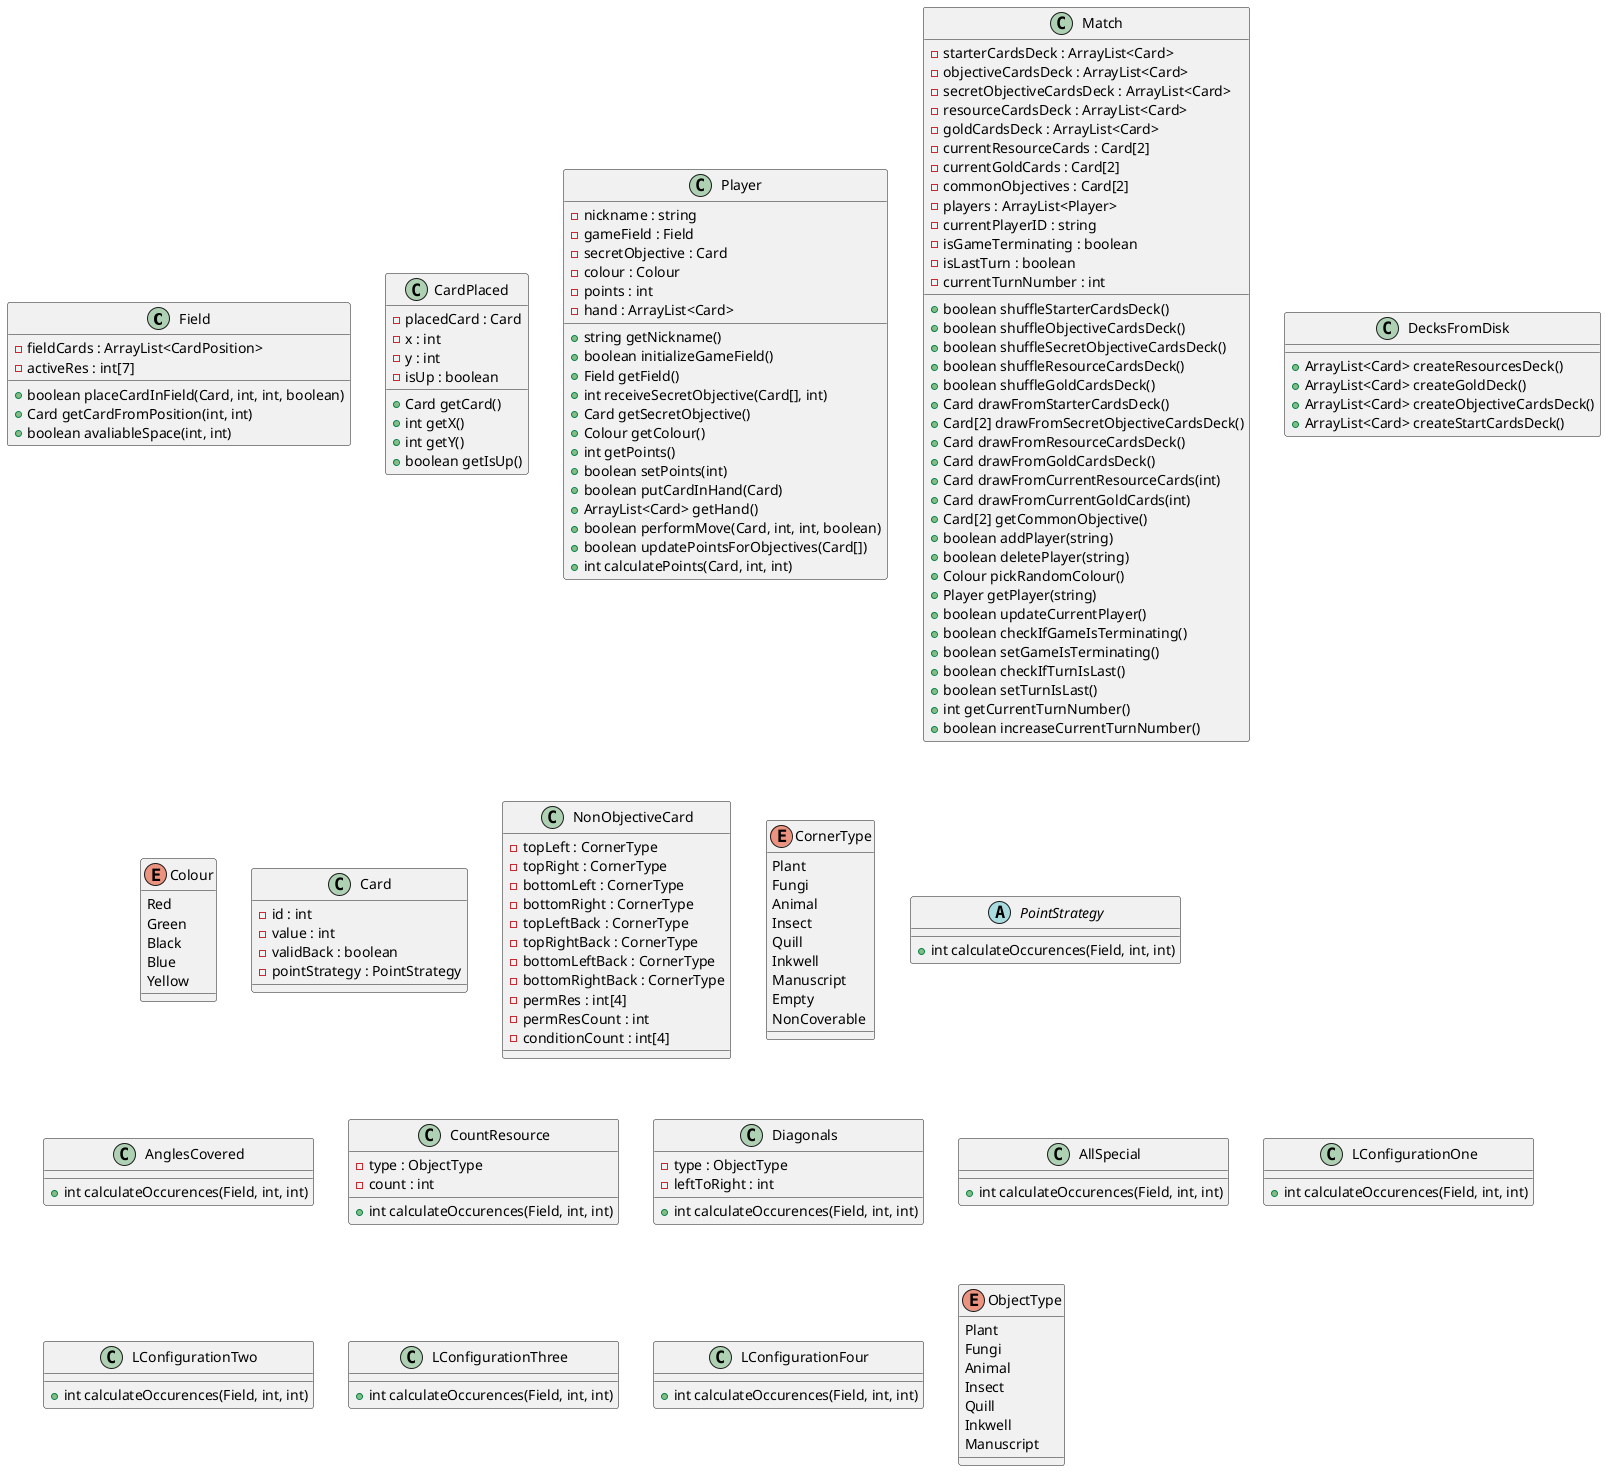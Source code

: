 @startuml

class Field {
    - fieldCards : ArrayList<CardPosition>
    - activeRes : int[7]
    + boolean placeCardInField(Card, int, int, boolean)
    + Card getCardFromPosition(int, int)
    + boolean avaliableSpace(int, int)
}

class CardPlaced {
    - placedCard : Card
    - x : int
    - y : int
    - isUp : boolean
    + Card getCard()
    + int getX()
    + int getY()
    + boolean getIsUp()
}

class Player {
    - nickname : string
    - gameField : Field
    - secretObjective : Card
    - colour : Colour
    - points : int
    - hand : ArrayList<Card>
    + string getNickname()
    + boolean initializeGameField()
    + Field getField()
    + int receiveSecretObjective(Card[], int)
    + Card getSecretObjective()
    + Colour getColour()
    + int getPoints()
    + boolean setPoints(int)
    + boolean putCardInHand(Card)
    + ArrayList<Card> getHand()
    + boolean performMove(Card, int, int, boolean)
    + boolean updatePointsForObjectives(Card[])
    + int calculatePoints(Card, int, int)
}

class Match {
    - starterCardsDeck : ArrayList<Card>
    - objectiveCardsDeck : ArrayList<Card>
    - secretObjectiveCardsDeck : ArrayList<Card>
    - resourceCardsDeck : ArrayList<Card>
    - goldCardsDeck : ArrayList<Card>
    - currentResourceCards : Card[2]
    - currentGoldCards : Card[2]
    - commonObjectives : Card[2]
    - players : ArrayList<Player>
    - currentPlayerID : string
    - isGameTerminating : boolean
    - isLastTurn : boolean
    - currentTurnNumber : int
    + boolean shuffleStarterCardsDeck()
    + boolean shuffleObjectiveCardsDeck()
    + boolean shuffleSecretObjectiveCardsDeck()
    + boolean shuffleResourceCardsDeck()
    + boolean shuffleGoldCardsDeck()
    + Card drawFromStarterCardsDeck()
    + Card[2] drawFromSecretObjectiveCardsDeck()
    + Card drawFromResourceCardsDeck()
    + Card drawFromGoldCardsDeck()
    + Card drawFromCurrentResourceCards(int)
    + Card drawFromCurrentGoldCards(int)
    + Card[2] getCommonObjective()
    + boolean addPlayer(string)
    + boolean deletePlayer(string)
    + Colour pickRandomColour()
    + Player getPlayer(string)
    + boolean updateCurrentPlayer()
    + boolean checkIfGameIsTerminating()
    + boolean setGameIsTerminating()
    + boolean checkIfTurnIsLast()
    + boolean setTurnIsLast()
    + int getCurrentTurnNumber()
    + boolean increaseCurrentTurnNumber()
}

class DecksFromDisk {
    + ArrayList<Card> createResourcesDeck()
    + ArrayList<Card> createGoldDeck()
    + ArrayList<Card> createObjectiveCardsDeck()
    + ArrayList<Card> createStartCardsDeck()
}

enum Colour {
    Red
    Green
    Black
    Blue
    Yellow
}

class Card {
    - id : int
    - value : int
    - validBack : boolean
    - pointStrategy : PointStrategy
}

class NonObjectiveCard {
    - topLeft : CornerType
    - topRight : CornerType
    - bottomLeft : CornerType
    - bottomRight : CornerType
    - topLeftBack : CornerType
    - topRightBack : CornerType
    - bottomLeftBack : CornerType
    - bottomRightBack : CornerType
    - permRes : int[4]
    - permResCount : int
    - conditionCount : int[4]
}

enum CornerType {
    Plant
    Fungi
    Animal
    Insect
    Quill
    Inkwell
    Manuscript
    Empty
    NonCoverable
}

abstract class PointStrategy {
    + int calculateOccurences(Field, int, int)
}

class AnglesCovered {
    + int calculateOccurences(Field, int, int)
}

class CountResource {
    - type : ObjectType
    - count : int
    + int calculateOccurences(Field, int, int)
}

class Diagonals {
    - type : ObjectType
    - leftToRight : int
    + int calculateOccurences(Field, int, int)
}

class AllSpecial {
    + int calculateOccurences(Field, int, int)
}

class LConfigurationOne {
    + int calculateOccurences(Field, int, int)
}

class LConfigurationTwo {
    + int calculateOccurences(Field, int, int)
}

class LConfigurationThree {
    + int calculateOccurences(Field, int, int)
}

class LConfigurationFour {
    + int calculateOccurences(Field, int, int)
}

enum ObjectType {
    Plant
    Fungi
    Animal
    Insect
    Quill
    Inkwell
    Manuscript
}

@enduml